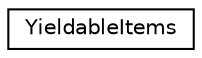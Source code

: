 digraph "Graphical Class Hierarchy"
{
 // LATEX_PDF_SIZE
  edge [fontname="Helvetica",fontsize="10",labelfontname="Helvetica",labelfontsize="10"];
  node [fontname="Helvetica",fontsize="10",shape=record];
  rankdir="LR";
  Node0 [label="YieldableItems",height=0.2,width=0.4,color="black", fillcolor="white", style="filled",URL="$structYieldableItems.html",tooltip=" "];
}
